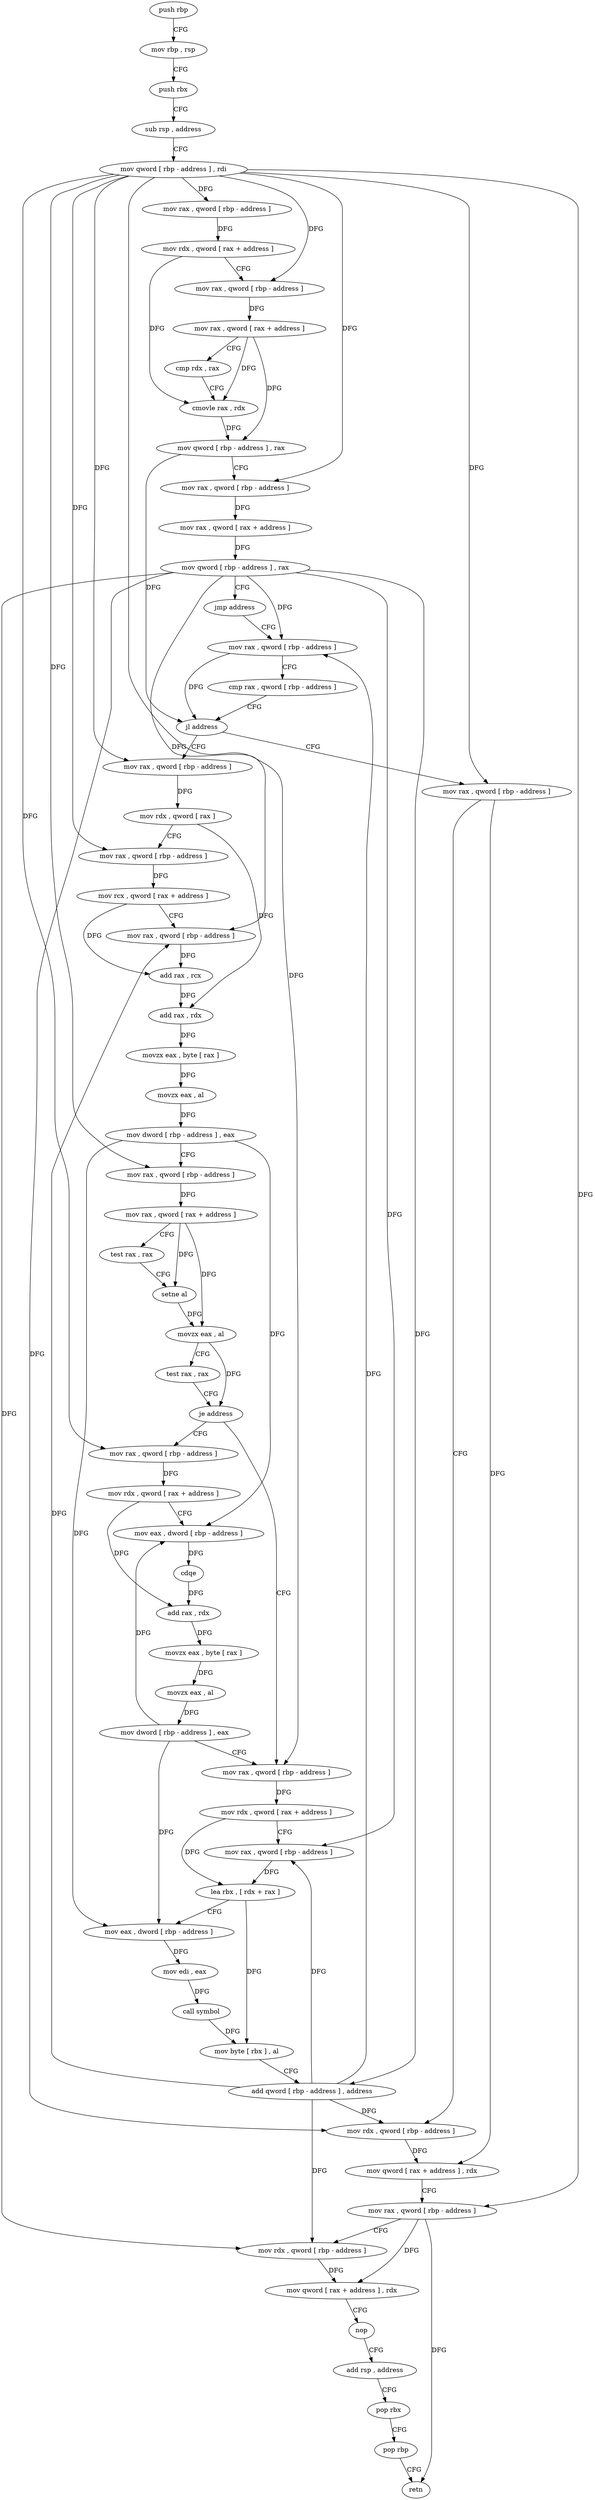 digraph "func" {
"4371219" [label = "push rbp" ]
"4371220" [label = "mov rbp , rsp" ]
"4371223" [label = "push rbx" ]
"4371224" [label = "sub rsp , address" ]
"4371228" [label = "mov qword [ rbp - address ] , rdi" ]
"4371232" [label = "mov rax , qword [ rbp - address ]" ]
"4371236" [label = "mov rdx , qword [ rax + address ]" ]
"4371240" [label = "mov rax , qword [ rbp - address ]" ]
"4371244" [label = "mov rax , qword [ rax + address ]" ]
"4371248" [label = "cmp rdx , rax" ]
"4371251" [label = "cmovle rax , rdx" ]
"4371255" [label = "mov qword [ rbp - address ] , rax" ]
"4371259" [label = "mov rax , qword [ rbp - address ]" ]
"4371263" [label = "mov rax , qword [ rax + address ]" ]
"4371267" [label = "mov qword [ rbp - address ] , rax" ]
"4371271" [label = "jmp address" ]
"4371387" [label = "mov rax , qword [ rbp - address ]" ]
"4371391" [label = "cmp rax , qword [ rbp - address ]" ]
"4371395" [label = "jl address" ]
"4371273" [label = "mov rax , qword [ rbp - address ]" ]
"4371397" [label = "mov rax , qword [ rbp - address ]" ]
"4371277" [label = "mov rdx , qword [ rax ]" ]
"4371280" [label = "mov rax , qword [ rbp - address ]" ]
"4371284" [label = "mov rcx , qword [ rax + address ]" ]
"4371288" [label = "mov rax , qword [ rbp - address ]" ]
"4371292" [label = "add rax , rcx" ]
"4371295" [label = "add rax , rdx" ]
"4371298" [label = "movzx eax , byte [ rax ]" ]
"4371301" [label = "movzx eax , al" ]
"4371304" [label = "mov dword [ rbp - address ] , eax" ]
"4371307" [label = "mov rax , qword [ rbp - address ]" ]
"4371311" [label = "mov rax , qword [ rax + address ]" ]
"4371315" [label = "test rax , rax" ]
"4371318" [label = "setne al" ]
"4371321" [label = "movzx eax , al" ]
"4371324" [label = "test rax , rax" ]
"4371327" [label = "je address" ]
"4371354" [label = "mov rax , qword [ rbp - address ]" ]
"4371329" [label = "mov rax , qword [ rbp - address ]" ]
"4371401" [label = "mov rdx , qword [ rbp - address ]" ]
"4371405" [label = "mov qword [ rax + address ] , rdx" ]
"4371409" [label = "mov rax , qword [ rbp - address ]" ]
"4371413" [label = "mov rdx , qword [ rbp - address ]" ]
"4371417" [label = "mov qword [ rax + address ] , rdx" ]
"4371421" [label = "nop" ]
"4371422" [label = "add rsp , address" ]
"4371426" [label = "pop rbx" ]
"4371427" [label = "pop rbp" ]
"4371428" [label = "retn" ]
"4371358" [label = "mov rdx , qword [ rax + address ]" ]
"4371362" [label = "mov rax , qword [ rbp - address ]" ]
"4371366" [label = "lea rbx , [ rdx + rax ]" ]
"4371370" [label = "mov eax , dword [ rbp - address ]" ]
"4371373" [label = "mov edi , eax" ]
"4371375" [label = "call symbol" ]
"4371380" [label = "mov byte [ rbx ] , al" ]
"4371382" [label = "add qword [ rbp - address ] , address" ]
"4371333" [label = "mov rdx , qword [ rax + address ]" ]
"4371337" [label = "mov eax , dword [ rbp - address ]" ]
"4371340" [label = "cdqe" ]
"4371342" [label = "add rax , rdx" ]
"4371345" [label = "movzx eax , byte [ rax ]" ]
"4371348" [label = "movzx eax , al" ]
"4371351" [label = "mov dword [ rbp - address ] , eax" ]
"4371219" -> "4371220" [ label = "CFG" ]
"4371220" -> "4371223" [ label = "CFG" ]
"4371223" -> "4371224" [ label = "CFG" ]
"4371224" -> "4371228" [ label = "CFG" ]
"4371228" -> "4371232" [ label = "DFG" ]
"4371228" -> "4371240" [ label = "DFG" ]
"4371228" -> "4371259" [ label = "DFG" ]
"4371228" -> "4371273" [ label = "DFG" ]
"4371228" -> "4371280" [ label = "DFG" ]
"4371228" -> "4371307" [ label = "DFG" ]
"4371228" -> "4371397" [ label = "DFG" ]
"4371228" -> "4371409" [ label = "DFG" ]
"4371228" -> "4371354" [ label = "DFG" ]
"4371228" -> "4371329" [ label = "DFG" ]
"4371232" -> "4371236" [ label = "DFG" ]
"4371236" -> "4371240" [ label = "CFG" ]
"4371236" -> "4371251" [ label = "DFG" ]
"4371240" -> "4371244" [ label = "DFG" ]
"4371244" -> "4371248" [ label = "CFG" ]
"4371244" -> "4371251" [ label = "DFG" ]
"4371244" -> "4371255" [ label = "DFG" ]
"4371248" -> "4371251" [ label = "CFG" ]
"4371251" -> "4371255" [ label = "DFG" ]
"4371255" -> "4371259" [ label = "CFG" ]
"4371255" -> "4371395" [ label = "DFG" ]
"4371259" -> "4371263" [ label = "DFG" ]
"4371263" -> "4371267" [ label = "DFG" ]
"4371267" -> "4371271" [ label = "CFG" ]
"4371267" -> "4371387" [ label = "DFG" ]
"4371267" -> "4371288" [ label = "DFG" ]
"4371267" -> "4371401" [ label = "DFG" ]
"4371267" -> "4371413" [ label = "DFG" ]
"4371267" -> "4371362" [ label = "DFG" ]
"4371267" -> "4371382" [ label = "DFG" ]
"4371271" -> "4371387" [ label = "CFG" ]
"4371387" -> "4371391" [ label = "CFG" ]
"4371387" -> "4371395" [ label = "DFG" ]
"4371391" -> "4371395" [ label = "CFG" ]
"4371395" -> "4371273" [ label = "CFG" ]
"4371395" -> "4371397" [ label = "CFG" ]
"4371273" -> "4371277" [ label = "DFG" ]
"4371397" -> "4371401" [ label = "CFG" ]
"4371397" -> "4371405" [ label = "DFG" ]
"4371277" -> "4371280" [ label = "CFG" ]
"4371277" -> "4371295" [ label = "DFG" ]
"4371280" -> "4371284" [ label = "DFG" ]
"4371284" -> "4371288" [ label = "CFG" ]
"4371284" -> "4371292" [ label = "DFG" ]
"4371288" -> "4371292" [ label = "DFG" ]
"4371292" -> "4371295" [ label = "DFG" ]
"4371295" -> "4371298" [ label = "DFG" ]
"4371298" -> "4371301" [ label = "DFG" ]
"4371301" -> "4371304" [ label = "DFG" ]
"4371304" -> "4371307" [ label = "CFG" ]
"4371304" -> "4371370" [ label = "DFG" ]
"4371304" -> "4371337" [ label = "DFG" ]
"4371307" -> "4371311" [ label = "DFG" ]
"4371311" -> "4371315" [ label = "CFG" ]
"4371311" -> "4371318" [ label = "DFG" ]
"4371311" -> "4371321" [ label = "DFG" ]
"4371315" -> "4371318" [ label = "CFG" ]
"4371318" -> "4371321" [ label = "DFG" ]
"4371321" -> "4371324" [ label = "CFG" ]
"4371321" -> "4371327" [ label = "DFG" ]
"4371324" -> "4371327" [ label = "CFG" ]
"4371327" -> "4371354" [ label = "CFG" ]
"4371327" -> "4371329" [ label = "CFG" ]
"4371354" -> "4371358" [ label = "DFG" ]
"4371329" -> "4371333" [ label = "DFG" ]
"4371401" -> "4371405" [ label = "DFG" ]
"4371405" -> "4371409" [ label = "CFG" ]
"4371409" -> "4371413" [ label = "CFG" ]
"4371409" -> "4371417" [ label = "DFG" ]
"4371409" -> "4371428" [ label = "DFG" ]
"4371413" -> "4371417" [ label = "DFG" ]
"4371417" -> "4371421" [ label = "CFG" ]
"4371421" -> "4371422" [ label = "CFG" ]
"4371422" -> "4371426" [ label = "CFG" ]
"4371426" -> "4371427" [ label = "CFG" ]
"4371427" -> "4371428" [ label = "CFG" ]
"4371358" -> "4371362" [ label = "CFG" ]
"4371358" -> "4371366" [ label = "DFG" ]
"4371362" -> "4371366" [ label = "DFG" ]
"4371366" -> "4371370" [ label = "CFG" ]
"4371366" -> "4371380" [ label = "DFG" ]
"4371370" -> "4371373" [ label = "DFG" ]
"4371373" -> "4371375" [ label = "DFG" ]
"4371375" -> "4371380" [ label = "DFG" ]
"4371380" -> "4371382" [ label = "CFG" ]
"4371382" -> "4371387" [ label = "DFG" ]
"4371382" -> "4371288" [ label = "DFG" ]
"4371382" -> "4371401" [ label = "DFG" ]
"4371382" -> "4371413" [ label = "DFG" ]
"4371382" -> "4371362" [ label = "DFG" ]
"4371333" -> "4371337" [ label = "CFG" ]
"4371333" -> "4371342" [ label = "DFG" ]
"4371337" -> "4371340" [ label = "DFG" ]
"4371340" -> "4371342" [ label = "DFG" ]
"4371342" -> "4371345" [ label = "DFG" ]
"4371345" -> "4371348" [ label = "DFG" ]
"4371348" -> "4371351" [ label = "DFG" ]
"4371351" -> "4371354" [ label = "CFG" ]
"4371351" -> "4371370" [ label = "DFG" ]
"4371351" -> "4371337" [ label = "DFG" ]
}

